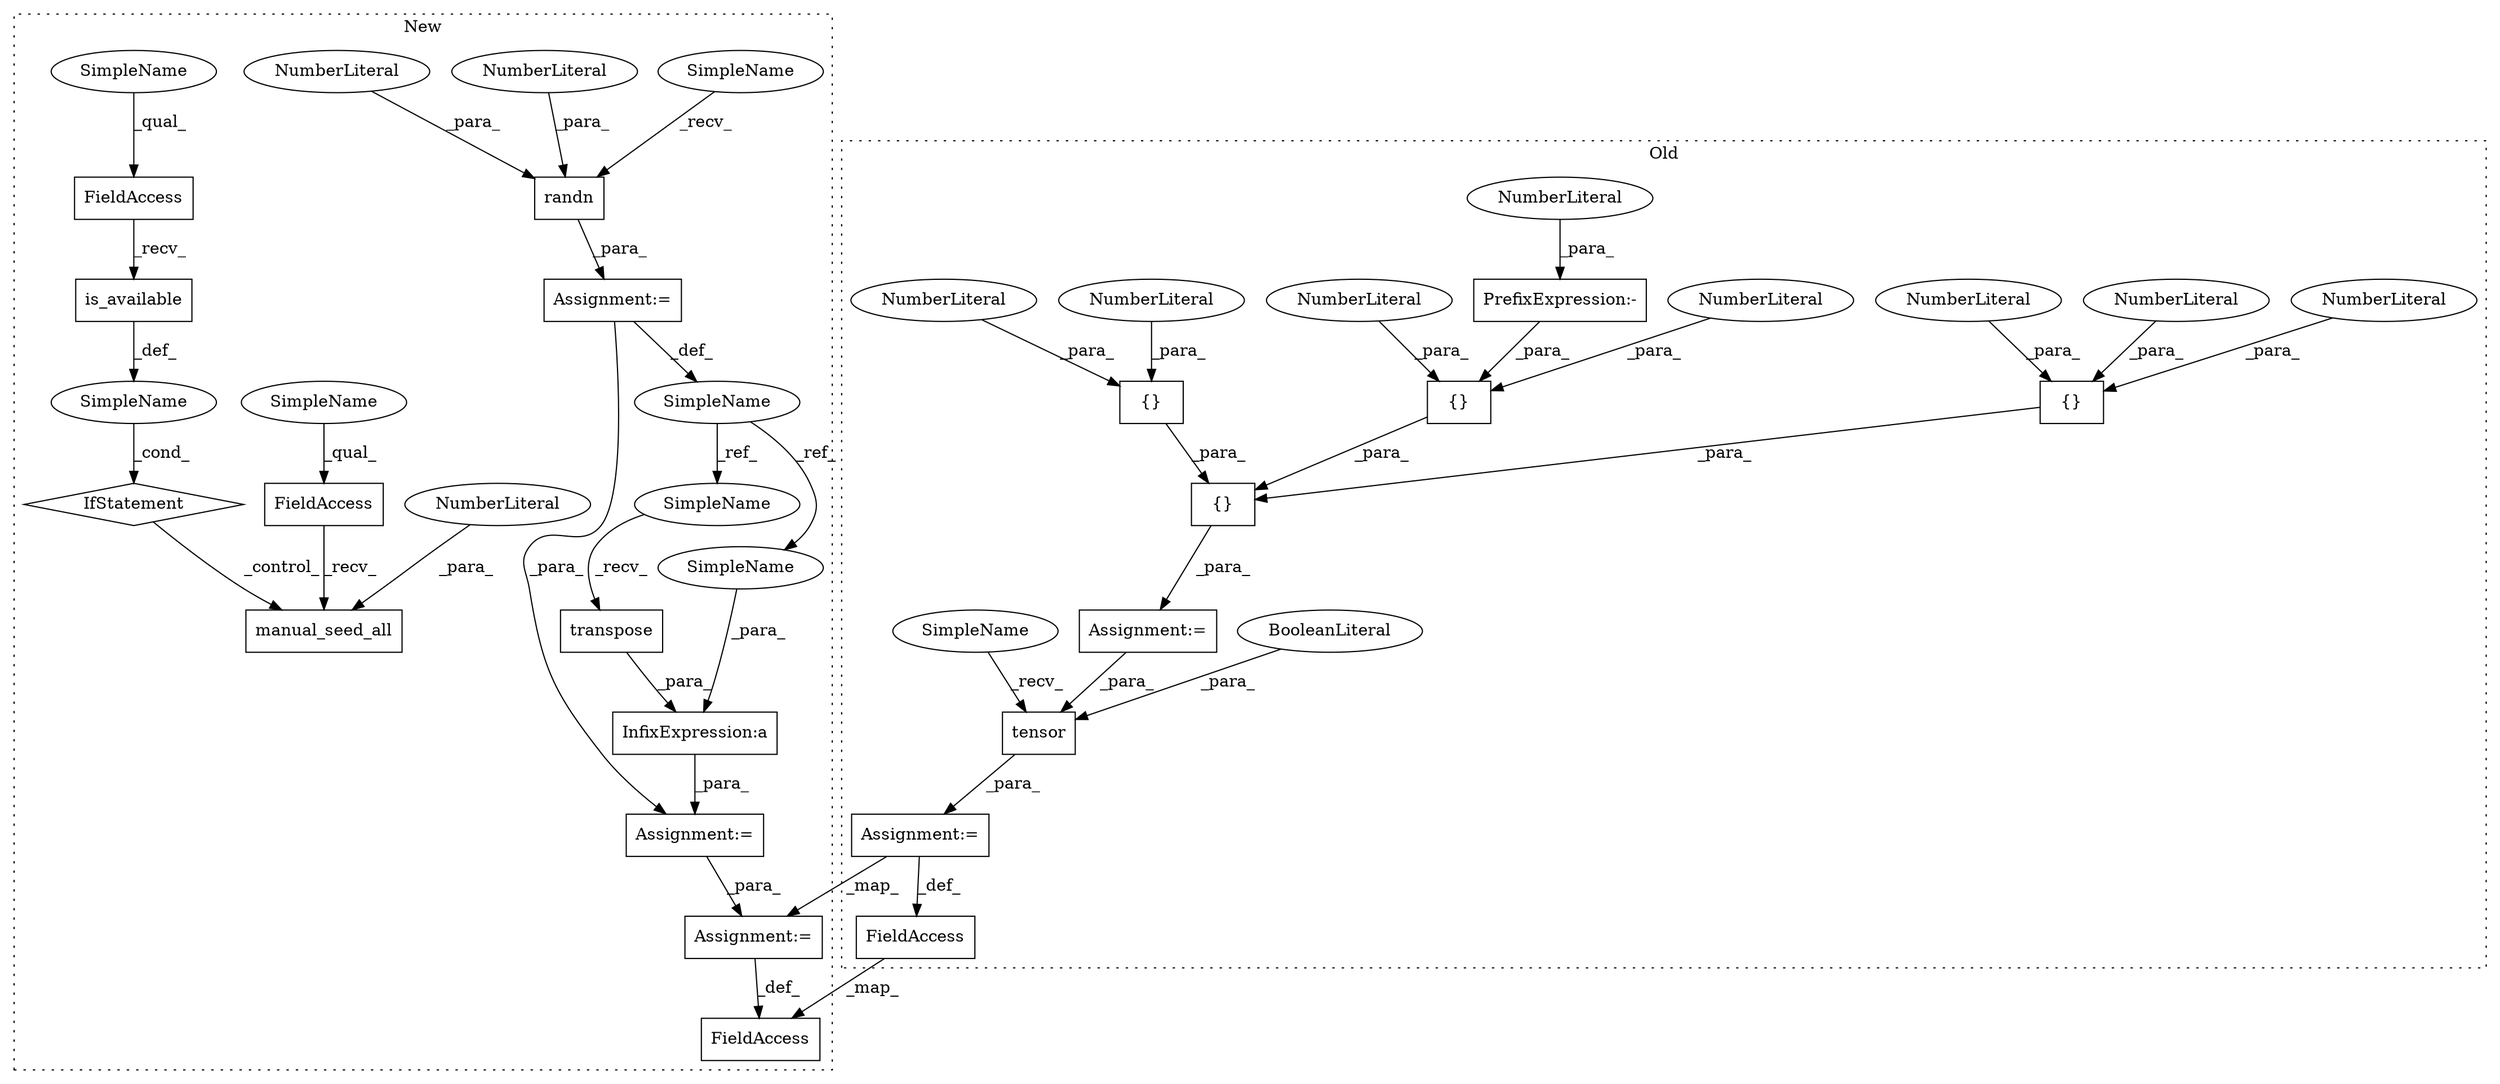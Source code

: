digraph G {
subgraph cluster0 {
1 [label="{}" a="4" s="5192,5198" l="1,1" shape="box"];
3 [label="NumberLiteral" a="34" s="5193" l="1" shape="ellipse"];
5 [label="{}" a="4" s="5172,5231" l="1,1" shape="box"];
6 [label="NumberLiteral" a="34" s="5195" l="1" shape="ellipse"];
7 [label="{}" a="4" s="5174,5181" l="1,1" shape="box"];
8 [label="NumberLiteral" a="34" s="5197" l="1" shape="ellipse"];
9 [label="NumberLiteral" a="34" s="5180" l="1" shape="ellipse"];
10 [label="{}" a="4" s="5222,5229" l="1,1" shape="box"];
11 [label="NumberLiteral" a="34" s="5175" l="1" shape="ellipse"];
12 [label="NumberLiteral" a="34" s="5223" l="1" shape="ellipse"];
13 [label="NumberLiteral" a="34" s="5227" l="2" shape="ellipse"];
14 [label="tensor" a="32" s="5258,5286" l="7,1" shape="box"];
15 [label="BooleanLiteral" a="9" s="5282" l="4" shape="ellipse"];
19 [label="PrefixExpression:-" a="38" s="5177" l="1" shape="box"];
20 [label="NumberLiteral" a="34" s="5178" l="1" shape="ellipse"];
24 [label="FieldAccess" a="22" s="5293" l="19" shape="box"];
32 [label="Assignment:=" a="7" s="5312" l="1" shape="box"];
34 [label="Assignment:=" a="7" s="5158" l="1" shape="box"];
38 [label="SimpleName" a="42" s="5252" l="5" shape="ellipse"];
label = "Old";
style="dotted";
}
subgraph cluster1 {
2 [label="manual_seed_all" a="32" s="5654,5671" l="16,1" shape="box"];
4 [label="NumberLiteral" a="34" s="5670" l="1" shape="ellipse"];
16 [label="FieldAccess" a="22" s="5643" l="10" shape="box"];
17 [label="IfStatement" a="25" s="5602,5631" l="4,2" shape="diamond"];
18 [label="SimpleName" a="42" s="" l="" shape="ellipse"];
21 [label="is_available" a="32" s="5617" l="14" shape="box"];
22 [label="randn" a="32" s="5725,5736" l="6,1" shape="box"];
23 [label="FieldAccess" a="22" s="5606" l="10" shape="box"];
25 [label="FieldAccess" a="22" s="5922" l="15" shape="box"];
26 [label="InfixExpression:a" a="27" s="5753" l="3" shape="box"];
27 [label="NumberLiteral" a="34" s="5731" l="1" shape="ellipse"];
28 [label="NumberLiteral" a="34" s="5733" l="1" shape="ellipse"];
29 [label="SimpleName" a="42" s="5714" l="4" shape="ellipse"];
30 [label="transpose" a="32" s="5761,5776" l="10,1" shape="box"];
31 [label="Assignment:=" a="7" s="5937" l="1" shape="box"];
33 [label="Assignment:=" a="7" s="5747" l="1" shape="box"];
35 [label="Assignment:=" a="7" s="5718" l="1" shape="box"];
36 [label="SimpleName" a="42" s="5756" l="4" shape="ellipse"];
37 [label="SimpleName" a="42" s="5749" l="4" shape="ellipse"];
39 [label="SimpleName" a="42" s="5606" l="5" shape="ellipse"];
40 [label="SimpleName" a="42" s="5643" l="5" shape="ellipse"];
41 [label="SimpleName" a="42" s="5719" l="5" shape="ellipse"];
label = "New";
style="dotted";
}
1 -> 5 [label="_para_"];
3 -> 1 [label="_para_"];
4 -> 2 [label="_para_"];
5 -> 34 [label="_para_"];
6 -> 1 [label="_para_"];
7 -> 5 [label="_para_"];
8 -> 1 [label="_para_"];
9 -> 7 [label="_para_"];
10 -> 5 [label="_para_"];
11 -> 7 [label="_para_"];
12 -> 10 [label="_para_"];
13 -> 10 [label="_para_"];
14 -> 32 [label="_para_"];
15 -> 14 [label="_para_"];
16 -> 2 [label="_recv_"];
17 -> 2 [label="_control_"];
18 -> 17 [label="_cond_"];
19 -> 7 [label="_para_"];
20 -> 19 [label="_para_"];
21 -> 18 [label="_def_"];
22 -> 35 [label="_para_"];
23 -> 21 [label="_recv_"];
24 -> 25 [label="_map_"];
26 -> 33 [label="_para_"];
27 -> 22 [label="_para_"];
28 -> 22 [label="_para_"];
29 -> 37 [label="_ref_"];
29 -> 36 [label="_ref_"];
30 -> 26 [label="_para_"];
31 -> 25 [label="_def_"];
32 -> 31 [label="_map_"];
32 -> 24 [label="_def_"];
33 -> 31 [label="_para_"];
34 -> 14 [label="_para_"];
35 -> 33 [label="_para_"];
35 -> 29 [label="_def_"];
36 -> 30 [label="_recv_"];
37 -> 26 [label="_para_"];
38 -> 14 [label="_recv_"];
39 -> 23 [label="_qual_"];
40 -> 16 [label="_qual_"];
41 -> 22 [label="_recv_"];
}